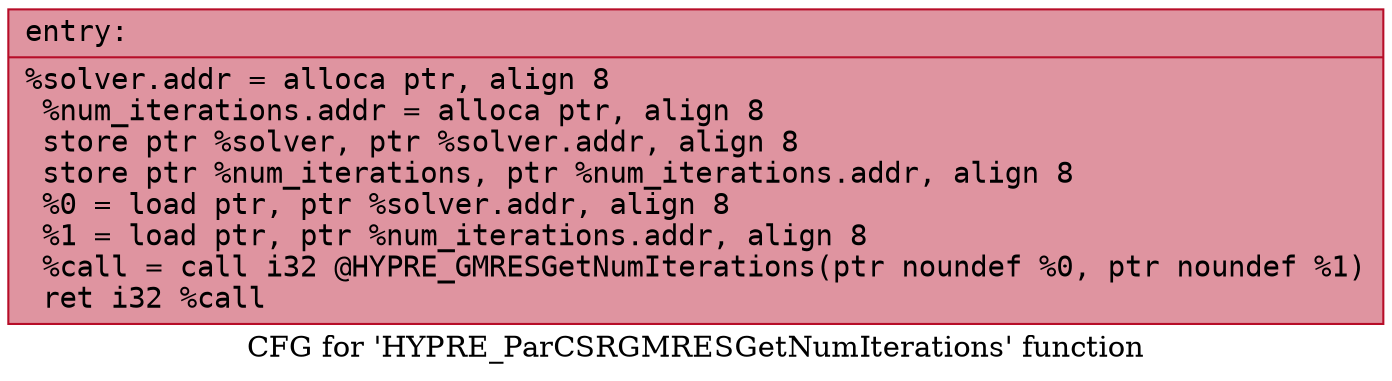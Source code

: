 digraph "CFG for 'HYPRE_ParCSRGMRESGetNumIterations' function" {
	label="CFG for 'HYPRE_ParCSRGMRESGetNumIterations' function";

	Node0x55e35e768d40 [shape=record,color="#b70d28ff", style=filled, fillcolor="#b70d2870" fontname="Courier",label="{entry:\l|  %solver.addr = alloca ptr, align 8\l  %num_iterations.addr = alloca ptr, align 8\l  store ptr %solver, ptr %solver.addr, align 8\l  store ptr %num_iterations, ptr %num_iterations.addr, align 8\l  %0 = load ptr, ptr %solver.addr, align 8\l  %1 = load ptr, ptr %num_iterations.addr, align 8\l  %call = call i32 @HYPRE_GMRESGetNumIterations(ptr noundef %0, ptr noundef %1)\l  ret i32 %call\l}"];
}
